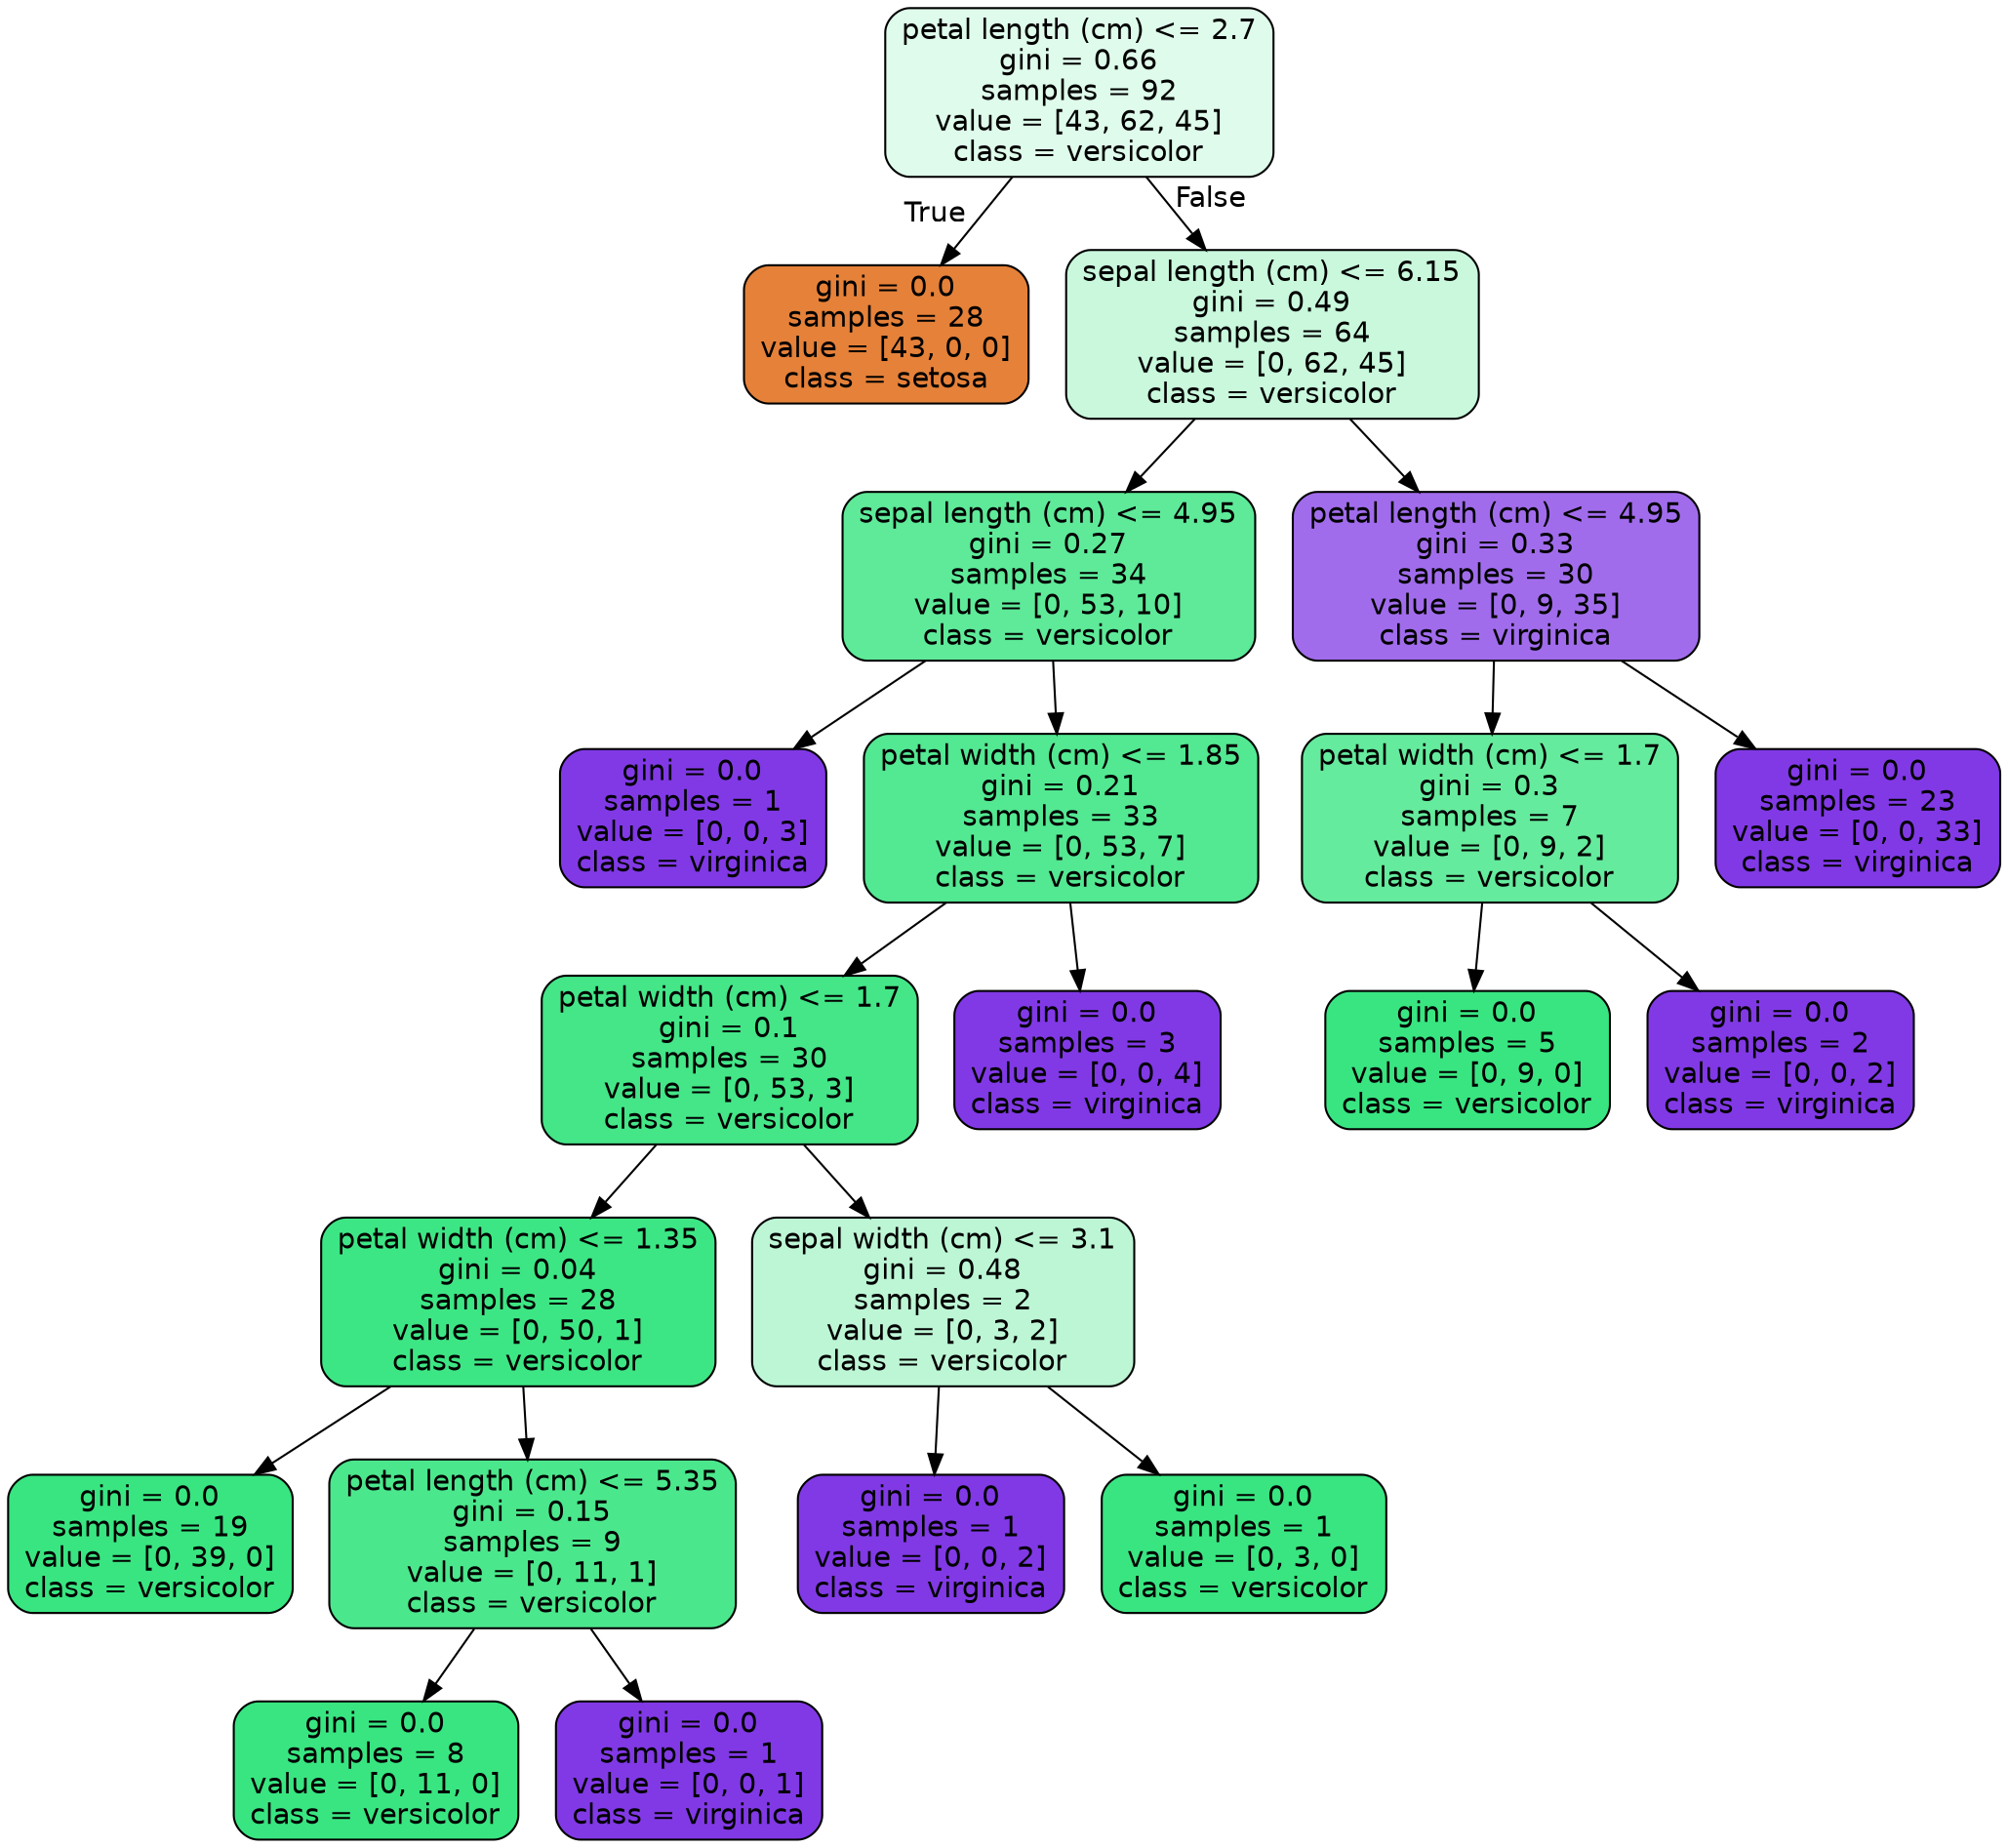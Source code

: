 digraph Tree {
node [shape=box, style="filled, rounded", color="black", fontname=helvetica] ;
edge [fontname=helvetica] ;
0 [label="petal length (cm) <= 2.7\ngini = 0.66\nsamples = 92\nvalue = [43, 62, 45]\nclass = versicolor", fillcolor="#dffbeb"] ;
1 [label="gini = 0.0\nsamples = 28\nvalue = [43, 0, 0]\nclass = setosa", fillcolor="#e58139"] ;
0 -> 1 [labeldistance=2.5, labelangle=45, headlabel="True"] ;
2 [label="sepal length (cm) <= 6.15\ngini = 0.49\nsamples = 64\nvalue = [0, 62, 45]\nclass = versicolor", fillcolor="#c9f8dc"] ;
0 -> 2 [labeldistance=2.5, labelangle=-45, headlabel="False"] ;
3 [label="sepal length (cm) <= 4.95\ngini = 0.27\nsamples = 34\nvalue = [0, 53, 10]\nclass = versicolor", fillcolor="#5eea99"] ;
2 -> 3 ;
4 [label="gini = 0.0\nsamples = 1\nvalue = [0, 0, 3]\nclass = virginica", fillcolor="#8139e5"] ;
3 -> 4 ;
5 [label="petal width (cm) <= 1.85\ngini = 0.21\nsamples = 33\nvalue = [0, 53, 7]\nclass = versicolor", fillcolor="#53e892"] ;
3 -> 5 ;
6 [label="petal width (cm) <= 1.7\ngini = 0.1\nsamples = 30\nvalue = [0, 53, 3]\nclass = versicolor", fillcolor="#44e688"] ;
5 -> 6 ;
7 [label="petal width (cm) <= 1.35\ngini = 0.04\nsamples = 28\nvalue = [0, 50, 1]\nclass = versicolor", fillcolor="#3de684"] ;
6 -> 7 ;
8 [label="gini = 0.0\nsamples = 19\nvalue = [0, 39, 0]\nclass = versicolor", fillcolor="#39e581"] ;
7 -> 8 ;
9 [label="petal length (cm) <= 5.35\ngini = 0.15\nsamples = 9\nvalue = [0, 11, 1]\nclass = versicolor", fillcolor="#4be78c"] ;
7 -> 9 ;
10 [label="gini = 0.0\nsamples = 8\nvalue = [0, 11, 0]\nclass = versicolor", fillcolor="#39e581"] ;
9 -> 10 ;
11 [label="gini = 0.0\nsamples = 1\nvalue = [0, 0, 1]\nclass = virginica", fillcolor="#8139e5"] ;
9 -> 11 ;
12 [label="sepal width (cm) <= 3.1\ngini = 0.48\nsamples = 2\nvalue = [0, 3, 2]\nclass = versicolor", fillcolor="#bdf6d5"] ;
6 -> 12 ;
13 [label="gini = 0.0\nsamples = 1\nvalue = [0, 0, 2]\nclass = virginica", fillcolor="#8139e5"] ;
12 -> 13 ;
14 [label="gini = 0.0\nsamples = 1\nvalue = [0, 3, 0]\nclass = versicolor", fillcolor="#39e581"] ;
12 -> 14 ;
15 [label="gini = 0.0\nsamples = 3\nvalue = [0, 0, 4]\nclass = virginica", fillcolor="#8139e5"] ;
5 -> 15 ;
16 [label="petal length (cm) <= 4.95\ngini = 0.33\nsamples = 30\nvalue = [0, 9, 35]\nclass = virginica", fillcolor="#a16cec"] ;
2 -> 16 ;
17 [label="petal width (cm) <= 1.7\ngini = 0.3\nsamples = 7\nvalue = [0, 9, 2]\nclass = versicolor", fillcolor="#65eb9d"] ;
16 -> 17 ;
18 [label="gini = 0.0\nsamples = 5\nvalue = [0, 9, 0]\nclass = versicolor", fillcolor="#39e581"] ;
17 -> 18 ;
19 [label="gini = 0.0\nsamples = 2\nvalue = [0, 0, 2]\nclass = virginica", fillcolor="#8139e5"] ;
17 -> 19 ;
20 [label="gini = 0.0\nsamples = 23\nvalue = [0, 0, 33]\nclass = virginica", fillcolor="#8139e5"] ;
16 -> 20 ;
}